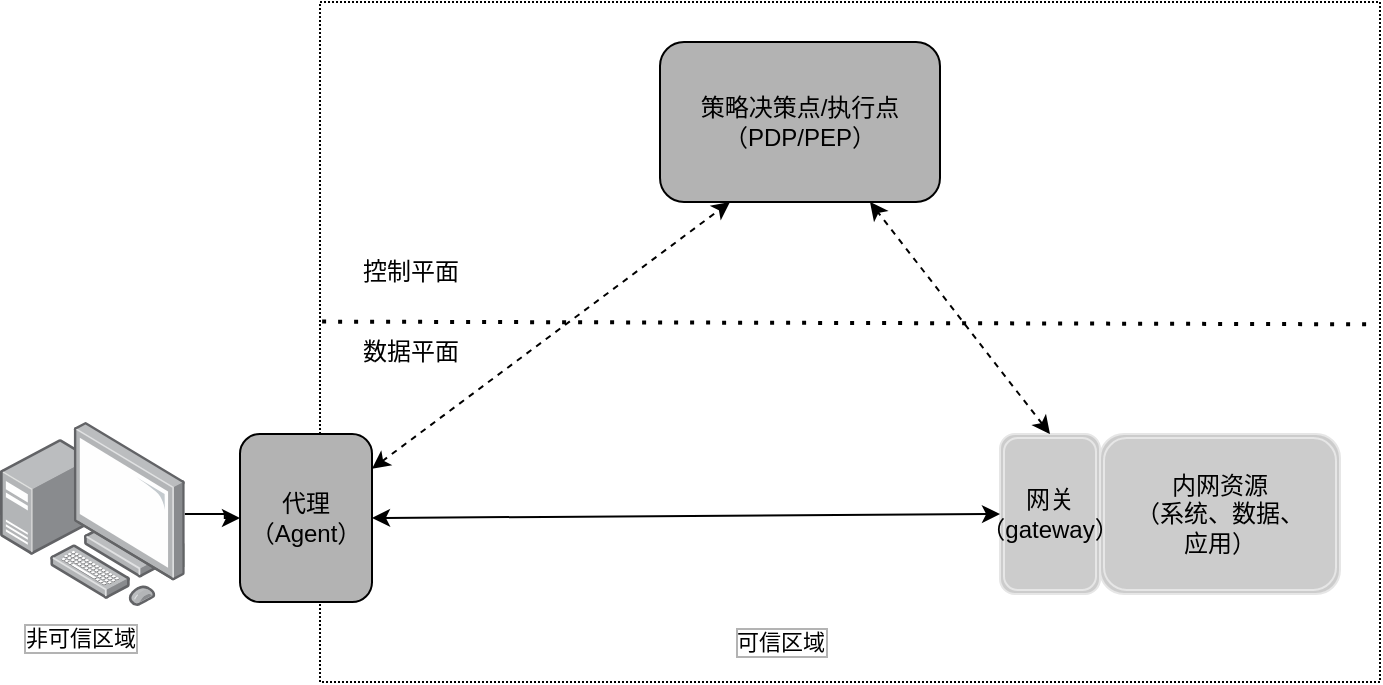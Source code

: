 <mxfile version="24.0.7" type="github">
  <diagram name="第 1 页" id="vu2MBvDtXvxAbupbZDbj">
    <mxGraphModel dx="1768" dy="479" grid="1" gridSize="10" guides="1" tooltips="1" connect="1" arrows="1" fold="1" page="1" pageScale="1" pageWidth="827" pageHeight="1169" math="0" shadow="0">
      <root>
        <mxCell id="0" />
        <mxCell id="1" parent="0" />
        <mxCell id="sWWAI7rI3XmYcROVgZm0-9" value="" style="rounded=0;whiteSpace=wrap;html=1;dashed=1;dashPattern=1 1;" vertex="1" parent="1">
          <mxGeometry x="120" y="120" width="530" height="340" as="geometry" />
        </mxCell>
        <mxCell id="sWWAI7rI3XmYcROVgZm0-11" value="" style="edgeStyle=orthogonalEdgeStyle;rounded=0;orthogonalLoop=1;jettySize=auto;html=1;entryX=0;entryY=0.5;entryDx=0;entryDy=0;" edge="1" parent="1" source="sWWAI7rI3XmYcROVgZm0-1" target="sWWAI7rI3XmYcROVgZm0-10">
          <mxGeometry relative="1" as="geometry" />
        </mxCell>
        <mxCell id="sWWAI7rI3XmYcROVgZm0-1" value="" style="image;points=[];aspect=fixed;html=1;align=center;shadow=0;dashed=0;image=img/lib/allied_telesis/computer_and_terminals/Personal_Computer_with_Server.svg;" vertex="1" parent="1">
          <mxGeometry x="-40" y="329.8" width="92.4" height="92.4" as="geometry" />
        </mxCell>
        <mxCell id="sWWAI7rI3XmYcROVgZm0-2" value="策略决策点/执行点&lt;div&gt;（PDP/PEP）&lt;/div&gt;" style="rounded=1;whiteSpace=wrap;html=1;fillColor=#B3B3B3;" vertex="1" parent="1">
          <mxGeometry x="290" y="140" width="140" height="80" as="geometry" />
        </mxCell>
        <mxCell id="sWWAI7rI3XmYcROVgZm0-4" value="内网资源&lt;div&gt;（系统、数据、&lt;/div&gt;&lt;div&gt;应用）&lt;/div&gt;" style="shape=ext;double=1;rounded=1;whiteSpace=wrap;html=1;strokeColor=#E6E6E6;fillColor=#CCCCCC;" vertex="1" parent="1">
          <mxGeometry x="510" y="336" width="120" height="80" as="geometry" />
        </mxCell>
        <mxCell id="sWWAI7rI3XmYcROVgZm0-8" value="可信区域" style="edgeLabel;html=1;align=center;verticalAlign=middle;resizable=0;points=[];labelBorderColor=#B3B3B3;" vertex="1" connectable="0" parent="1">
          <mxGeometry x="350.004" y="440.0" as="geometry" />
        </mxCell>
        <mxCell id="sWWAI7rI3XmYcROVgZm0-10" value="代理&lt;div&gt;（Agent）&lt;/div&gt;" style="rounded=1;whiteSpace=wrap;html=1;fillColor=#B3B3B3;" vertex="1" parent="1">
          <mxGeometry x="80" y="336" width="66" height="84" as="geometry" />
        </mxCell>
        <mxCell id="sWWAI7rI3XmYcROVgZm0-12" value="非可信区域" style="edgeLabel;html=1;align=center;verticalAlign=middle;resizable=0;points=[];labelBorderColor=#B3B3B3;" vertex="1" connectable="0" parent="1">
          <mxGeometry x="320.004" y="430.0" as="geometry">
            <mxPoint x="-320" y="8" as="offset" />
          </mxGeometry>
        </mxCell>
        <mxCell id="sWWAI7rI3XmYcROVgZm0-15" value="" style="endArrow=none;dashed=1;html=1;dashPattern=1 3;strokeWidth=2;rounded=0;exitX=0.002;exitY=0.47;exitDx=0;exitDy=0;exitPerimeter=0;entryX=0.997;entryY=0.474;entryDx=0;entryDy=0;entryPerimeter=0;" edge="1" parent="1" source="sWWAI7rI3XmYcROVgZm0-9" target="sWWAI7rI3XmYcROVgZm0-9">
          <mxGeometry width="50" height="50" relative="1" as="geometry">
            <mxPoint x="130" y="290" as="sourcePoint" />
            <mxPoint x="180" y="240" as="targetPoint" />
          </mxGeometry>
        </mxCell>
        <mxCell id="sWWAI7rI3XmYcROVgZm0-16" value="网关&lt;div&gt;（gateway）&lt;/div&gt;" style="shape=ext;double=1;rounded=1;whiteSpace=wrap;html=1;strokeColor=#E6E6E6;fillColor=#CCCCCC;" vertex="1" parent="1">
          <mxGeometry x="460" y="336" width="50" height="80" as="geometry" />
        </mxCell>
        <mxCell id="sWWAI7rI3XmYcROVgZm0-17" value="控制平面" style="text;html=1;align=center;verticalAlign=middle;resizable=0;points=[];autosize=1;strokeColor=none;fillColor=none;" vertex="1" parent="1">
          <mxGeometry x="130" y="240" width="70" height="30" as="geometry" />
        </mxCell>
        <mxCell id="sWWAI7rI3XmYcROVgZm0-18" value="数据平面" style="text;html=1;align=center;verticalAlign=middle;resizable=0;points=[];autosize=1;strokeColor=none;fillColor=none;" vertex="1" parent="1">
          <mxGeometry x="130" y="280" width="70" height="30" as="geometry" />
        </mxCell>
        <mxCell id="sWWAI7rI3XmYcROVgZm0-19" value="" style="endArrow=classic;startArrow=classic;html=1;rounded=0;entryX=0.25;entryY=1;entryDx=0;entryDy=0;dashed=1;" edge="1" parent="1" source="sWWAI7rI3XmYcROVgZm0-10" target="sWWAI7rI3XmYcROVgZm0-2">
          <mxGeometry width="50" height="50" relative="1" as="geometry">
            <mxPoint x="10" y="290" as="sourcePoint" />
            <mxPoint x="60" y="240" as="targetPoint" />
          </mxGeometry>
        </mxCell>
        <mxCell id="sWWAI7rI3XmYcROVgZm0-20" value="" style="endArrow=classic;startArrow=classic;html=1;rounded=0;entryX=0.75;entryY=1;entryDx=0;entryDy=0;exitX=0.5;exitY=0;exitDx=0;exitDy=0;dashed=1;" edge="1" parent="1" source="sWWAI7rI3XmYcROVgZm0-16" target="sWWAI7rI3XmYcROVgZm0-2">
          <mxGeometry width="50" height="50" relative="1" as="geometry">
            <mxPoint x="249" y="346" as="sourcePoint" />
            <mxPoint x="350" y="228" as="targetPoint" />
          </mxGeometry>
        </mxCell>
        <mxCell id="sWWAI7rI3XmYcROVgZm0-21" value="" style="endArrow=classic;startArrow=classic;html=1;rounded=0;entryX=0;entryY=0.5;entryDx=0;entryDy=0;exitX=1;exitY=0.5;exitDx=0;exitDy=0;" edge="1" parent="1" source="sWWAI7rI3XmYcROVgZm0-10" target="sWWAI7rI3XmYcROVgZm0-16">
          <mxGeometry width="50" height="50" relative="1" as="geometry">
            <mxPoint x="245" y="346" as="sourcePoint" />
            <mxPoint x="335" y="230" as="targetPoint" />
          </mxGeometry>
        </mxCell>
      </root>
    </mxGraphModel>
  </diagram>
</mxfile>
